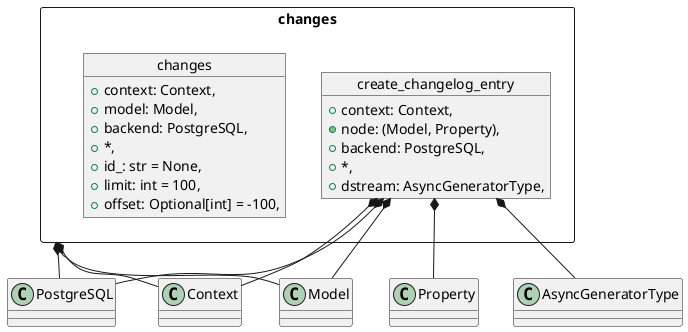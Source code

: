 @startuml
package changes <<Rectangle>> {

    object create_changelog_entry {
        +context: Context,
        +node: (Model, Property),
        +backend: PostgreSQL,
        +*,
        +dstream: AsyncGeneratorType,
    }

    object changes {
        +context: Context,
        +model: Model,
        +backend: PostgreSQL,
        +*,
        +id_: str = None,
        +limit: int = 100,
        +offset: Optional[int] = -100,
    }

}

create_changelog_entry *-- Context
create_changelog_entry *-- Model
create_changelog_entry *-- Property
create_changelog_entry *-- PostgreSQL
create_changelog_entry *-- AsyncGeneratorType
changes *-- Context
changes *-- Model
changes *-- PostgreSQL
@enduml


